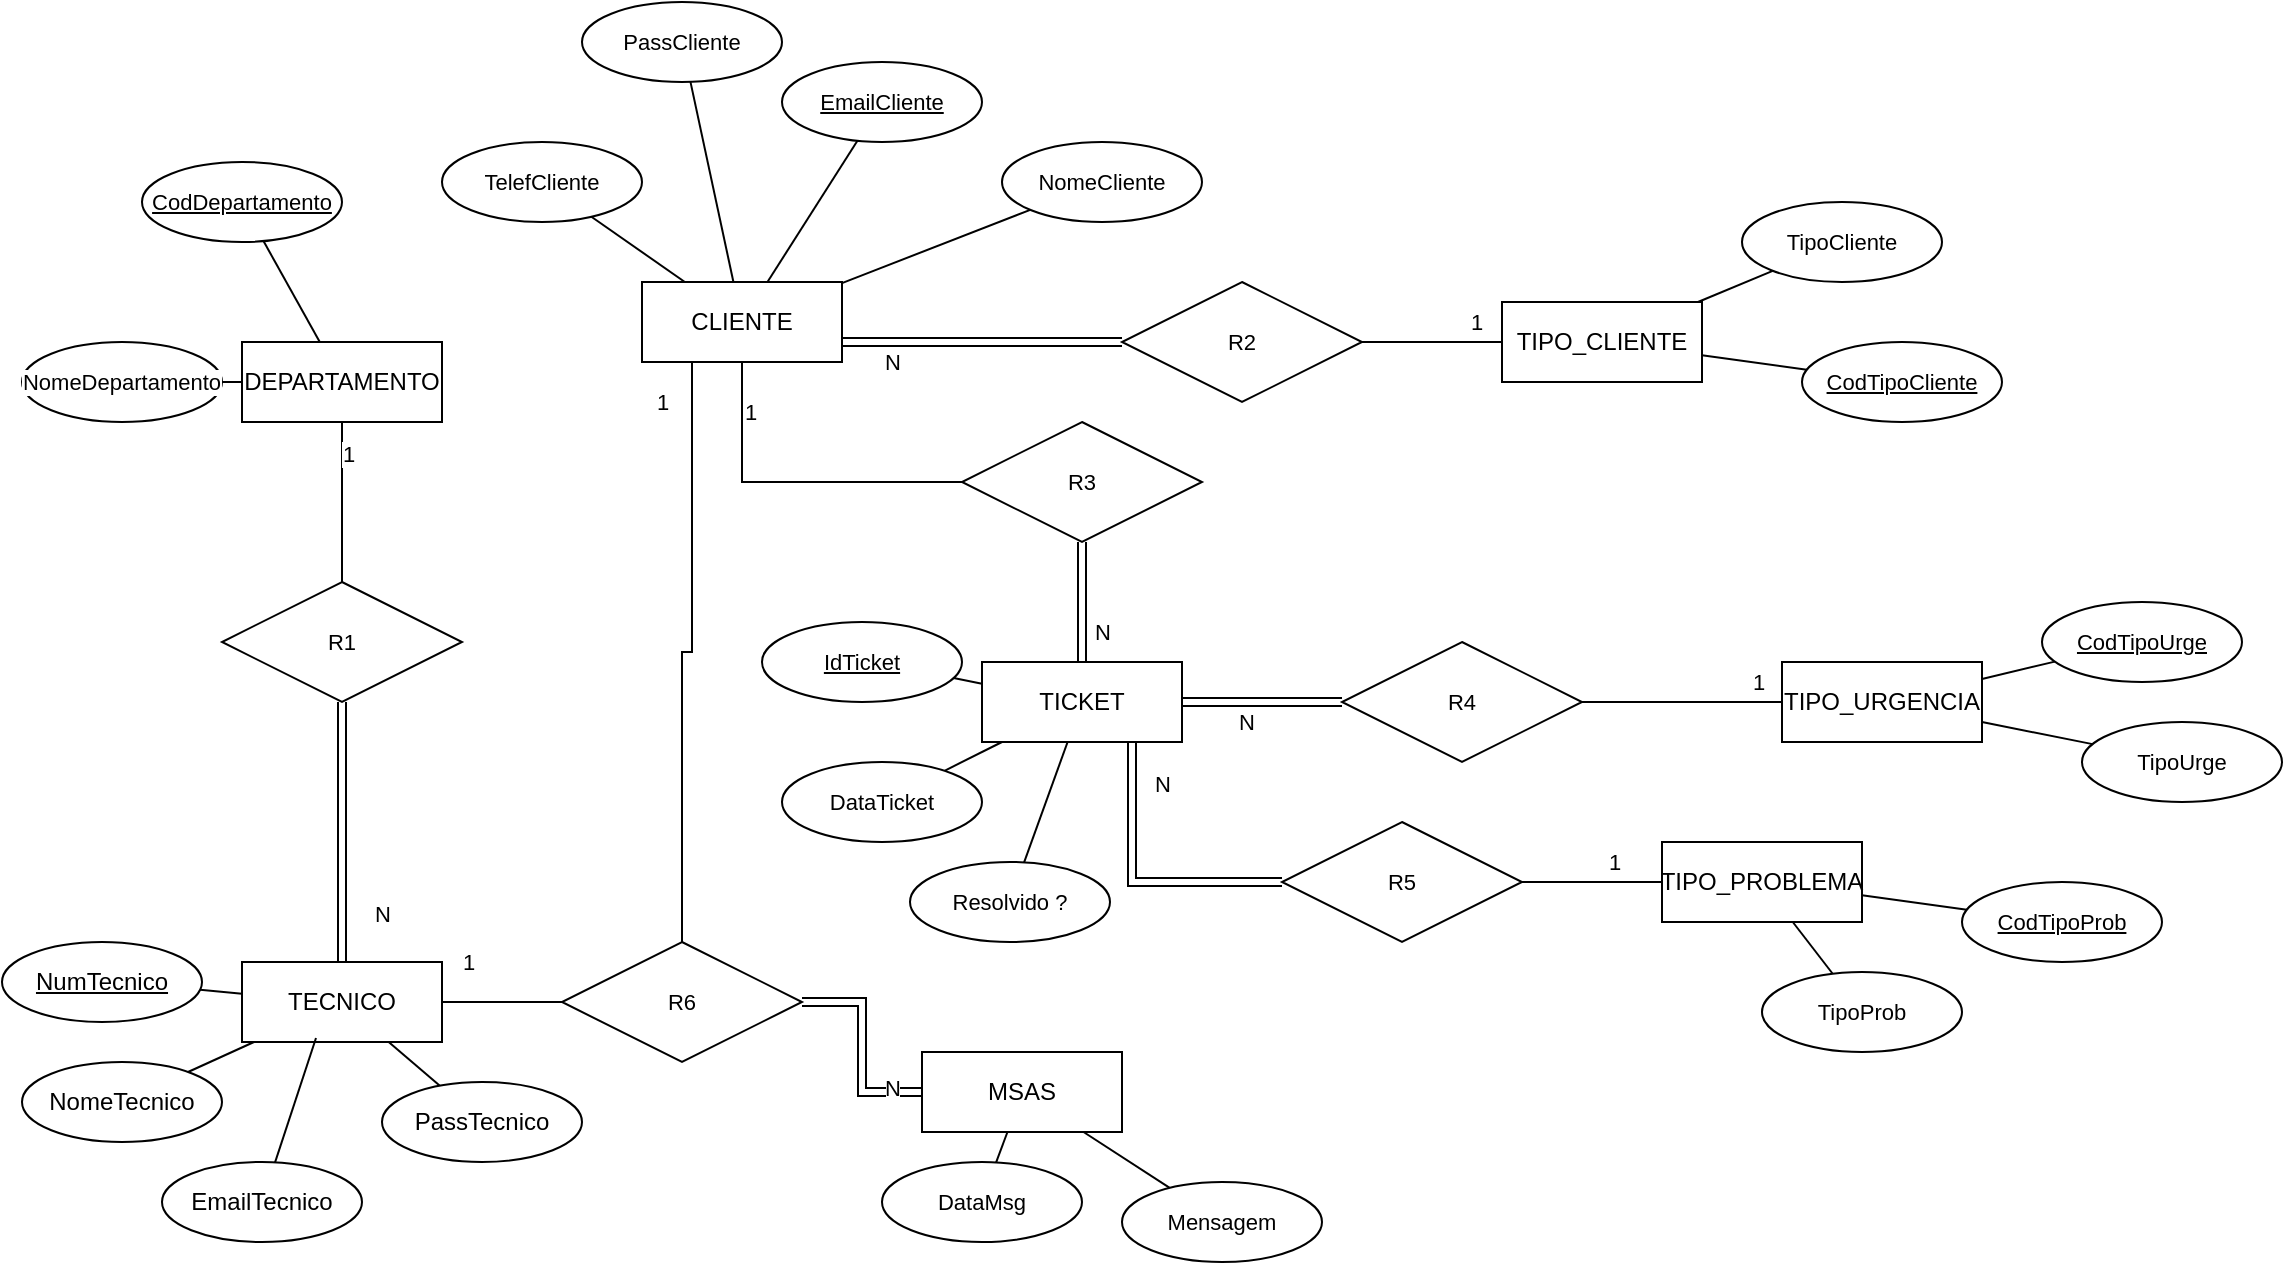 <mxfile version="28.2.5">
  <diagram name="Página-1" id="FQ1c7I9twIS5Sq4vZ66V">
    <mxGraphModel dx="2310" dy="944" grid="1" gridSize="10" guides="1" tooltips="1" connect="1" arrows="1" fold="1" page="1" pageScale="1" pageWidth="827" pageHeight="1169" math="0" shadow="0">
      <root>
        <mxCell id="0" />
        <mxCell id="1" parent="0" />
        <mxCell id="I4Ivyc5nr6ezCGU0jaoF-1" value="DEPARTAMENTO" style="whiteSpace=wrap;html=1;align=center;" parent="1" vertex="1">
          <mxGeometry x="30" y="270" width="100" height="40" as="geometry" />
        </mxCell>
        <mxCell id="I4Ivyc5nr6ezCGU0jaoF-2" value="TECNICO" style="whiteSpace=wrap;html=1;align=center;" parent="1" vertex="1">
          <mxGeometry x="30" y="580" width="100" height="40" as="geometry" />
        </mxCell>
        <mxCell id="I4Ivyc5nr6ezCGU0jaoF-3" value="CLIENTE" style="whiteSpace=wrap;html=1;align=center;" parent="1" vertex="1">
          <mxGeometry x="230" y="240" width="100" height="40" as="geometry" />
        </mxCell>
        <mxCell id="I4Ivyc5nr6ezCGU0jaoF-4" value="TIPO_CLIENTE" style="whiteSpace=wrap;html=1;align=center;" parent="1" vertex="1">
          <mxGeometry x="660" y="250" width="100" height="40" as="geometry" />
        </mxCell>
        <mxCell id="I4Ivyc5nr6ezCGU0jaoF-5" value="TIPO_URGENCIA" style="whiteSpace=wrap;html=1;align=center;" parent="1" vertex="1">
          <mxGeometry x="800" y="430" width="100" height="40" as="geometry" />
        </mxCell>
        <mxCell id="I4Ivyc5nr6ezCGU0jaoF-6" value="TIPO_PROBLEMA" style="whiteSpace=wrap;html=1;align=center;" parent="1" vertex="1">
          <mxGeometry x="740" y="520" width="100" height="40" as="geometry" />
        </mxCell>
        <mxCell id="I4Ivyc5nr6ezCGU0jaoF-7" value="TICKET" style="whiteSpace=wrap;html=1;align=center;" parent="1" vertex="1">
          <mxGeometry x="400" y="430" width="100" height="40" as="geometry" />
        </mxCell>
        <mxCell id="I4Ivyc5nr6ezCGU0jaoF-8" value="MSAS" style="whiteSpace=wrap;html=1;align=center;" parent="1" vertex="1">
          <mxGeometry x="370" y="625" width="100" height="40" as="geometry" />
        </mxCell>
        <mxCell id="I4Ivyc5nr6ezCGU0jaoF-16" style="edgeStyle=none;shape=connector;rounded=0;orthogonalLoop=1;jettySize=auto;html=1;strokeColor=default;align=center;verticalAlign=middle;fontFamily=Helvetica;fontSize=11;fontColor=default;labelBackgroundColor=default;endArrow=none;endFill=0;" parent="1" source="I4Ivyc5nr6ezCGU0jaoF-9" target="I4Ivyc5nr6ezCGU0jaoF-2" edge="1">
          <mxGeometry relative="1" as="geometry" />
        </mxCell>
        <mxCell id="I4Ivyc5nr6ezCGU0jaoF-9" value="NumTecnico" style="ellipse;whiteSpace=wrap;html=1;align=center;fontStyle=4;" parent="1" vertex="1">
          <mxGeometry x="-90" y="570" width="100" height="40" as="geometry" />
        </mxCell>
        <mxCell id="I4Ivyc5nr6ezCGU0jaoF-15" style="edgeStyle=none;shape=connector;rounded=0;orthogonalLoop=1;jettySize=auto;html=1;strokeColor=default;align=center;verticalAlign=middle;fontFamily=Helvetica;fontSize=11;fontColor=default;labelBackgroundColor=default;endArrow=none;endFill=0;" parent="1" source="I4Ivyc5nr6ezCGU0jaoF-10" target="I4Ivyc5nr6ezCGU0jaoF-2" edge="1">
          <mxGeometry relative="1" as="geometry" />
        </mxCell>
        <mxCell id="I4Ivyc5nr6ezCGU0jaoF-10" value="NomeTecnico" style="ellipse;whiteSpace=wrap;html=1;align=center;" parent="1" vertex="1">
          <mxGeometry x="-80" y="630" width="100" height="40" as="geometry" />
        </mxCell>
        <mxCell id="I4Ivyc5nr6ezCGU0jaoF-11" value="EmailTecnico" style="ellipse;whiteSpace=wrap;html=1;align=center;" parent="1" vertex="1">
          <mxGeometry x="-10" y="680" width="100" height="40" as="geometry" />
        </mxCell>
        <mxCell id="I4Ivyc5nr6ezCGU0jaoF-14" style="edgeStyle=none;shape=connector;rounded=0;orthogonalLoop=1;jettySize=auto;html=1;strokeColor=default;align=center;verticalAlign=middle;fontFamily=Helvetica;fontSize=11;fontColor=default;labelBackgroundColor=default;endArrow=none;endFill=0;" parent="1" source="I4Ivyc5nr6ezCGU0jaoF-12" target="I4Ivyc5nr6ezCGU0jaoF-2" edge="1">
          <mxGeometry relative="1" as="geometry" />
        </mxCell>
        <mxCell id="I4Ivyc5nr6ezCGU0jaoF-12" value="PassTecnico" style="ellipse;whiteSpace=wrap;html=1;align=center;" parent="1" vertex="1">
          <mxGeometry x="100" y="640" width="100" height="40" as="geometry" />
        </mxCell>
        <mxCell id="I4Ivyc5nr6ezCGU0jaoF-13" style="rounded=0;orthogonalLoop=1;jettySize=auto;html=1;entryX=0.37;entryY=0.95;entryDx=0;entryDy=0;entryPerimeter=0;endArrow=none;endFill=0;" parent="1" source="I4Ivyc5nr6ezCGU0jaoF-11" target="I4Ivyc5nr6ezCGU0jaoF-2" edge="1">
          <mxGeometry relative="1" as="geometry" />
        </mxCell>
        <mxCell id="gHh-t5LjryJ9jWmuORSJ-4" style="edgeStyle=none;shape=connector;rounded=0;orthogonalLoop=1;jettySize=auto;html=1;strokeColor=default;align=center;verticalAlign=middle;fontFamily=Helvetica;fontSize=11;fontColor=default;labelBackgroundColor=default;endArrow=none;endFill=0;" edge="1" parent="1" source="gHh-t5LjryJ9jWmuORSJ-1" target="I4Ivyc5nr6ezCGU0jaoF-8">
          <mxGeometry relative="1" as="geometry" />
        </mxCell>
        <mxCell id="gHh-t5LjryJ9jWmuORSJ-1" value="DataMsg" style="ellipse;whiteSpace=wrap;html=1;align=center;fontFamily=Helvetica;fontSize=11;fontColor=default;labelBackgroundColor=default;" vertex="1" parent="1">
          <mxGeometry x="350" y="680" width="100" height="40" as="geometry" />
        </mxCell>
        <mxCell id="gHh-t5LjryJ9jWmuORSJ-3" style="edgeStyle=none;shape=connector;rounded=0;orthogonalLoop=1;jettySize=auto;html=1;strokeColor=default;align=center;verticalAlign=middle;fontFamily=Helvetica;fontSize=11;fontColor=default;labelBackgroundColor=default;endArrow=none;endFill=0;" edge="1" parent="1" source="gHh-t5LjryJ9jWmuORSJ-2" target="I4Ivyc5nr6ezCGU0jaoF-8">
          <mxGeometry relative="1" as="geometry" />
        </mxCell>
        <mxCell id="gHh-t5LjryJ9jWmuORSJ-2" value="Mensagem" style="ellipse;whiteSpace=wrap;html=1;align=center;fontFamily=Helvetica;fontSize=11;fontColor=default;labelBackgroundColor=default;" vertex="1" parent="1">
          <mxGeometry x="470" y="690" width="100" height="40" as="geometry" />
        </mxCell>
        <mxCell id="gHh-t5LjryJ9jWmuORSJ-8" style="edgeStyle=none;shape=connector;rounded=0;orthogonalLoop=1;jettySize=auto;html=1;strokeColor=default;align=center;verticalAlign=middle;fontFamily=Helvetica;fontSize=11;fontColor=default;labelBackgroundColor=default;endArrow=none;endFill=0;" edge="1" parent="1" source="gHh-t5LjryJ9jWmuORSJ-5" target="I4Ivyc5nr6ezCGU0jaoF-6">
          <mxGeometry relative="1" as="geometry" />
        </mxCell>
        <mxCell id="gHh-t5LjryJ9jWmuORSJ-5" value="TipoProb" style="ellipse;whiteSpace=wrap;html=1;align=center;fontFamily=Helvetica;fontSize=11;fontColor=default;labelBackgroundColor=default;" vertex="1" parent="1">
          <mxGeometry x="790" y="585" width="100" height="40" as="geometry" />
        </mxCell>
        <mxCell id="gHh-t5LjryJ9jWmuORSJ-7" style="edgeStyle=none;shape=connector;rounded=0;orthogonalLoop=1;jettySize=auto;html=1;strokeColor=default;align=center;verticalAlign=middle;fontFamily=Helvetica;fontSize=11;fontColor=default;labelBackgroundColor=default;endArrow=none;endFill=0;" edge="1" parent="1" source="gHh-t5LjryJ9jWmuORSJ-6" target="I4Ivyc5nr6ezCGU0jaoF-6">
          <mxGeometry relative="1" as="geometry" />
        </mxCell>
        <mxCell id="gHh-t5LjryJ9jWmuORSJ-6" value="CodTipoProb" style="ellipse;whiteSpace=wrap;html=1;align=center;fontStyle=4;fontFamily=Helvetica;fontSize=11;fontColor=default;labelBackgroundColor=default;" vertex="1" parent="1">
          <mxGeometry x="890" y="540" width="100" height="40" as="geometry" />
        </mxCell>
        <mxCell id="gHh-t5LjryJ9jWmuORSJ-10" style="edgeStyle=none;shape=connector;rounded=0;orthogonalLoop=1;jettySize=auto;html=1;strokeColor=default;align=center;verticalAlign=middle;fontFamily=Helvetica;fontSize=11;fontColor=default;labelBackgroundColor=default;endArrow=none;endFill=0;" edge="1" parent="1" source="gHh-t5LjryJ9jWmuORSJ-9" target="I4Ivyc5nr6ezCGU0jaoF-5">
          <mxGeometry relative="1" as="geometry" />
        </mxCell>
        <mxCell id="gHh-t5LjryJ9jWmuORSJ-9" value="TipoUrge" style="ellipse;whiteSpace=wrap;html=1;align=center;fontFamily=Helvetica;fontSize=11;fontColor=default;labelBackgroundColor=default;" vertex="1" parent="1">
          <mxGeometry x="950" y="460" width="100" height="40" as="geometry" />
        </mxCell>
        <mxCell id="gHh-t5LjryJ9jWmuORSJ-13" style="edgeStyle=none;shape=connector;rounded=0;orthogonalLoop=1;jettySize=auto;html=1;strokeColor=default;align=center;verticalAlign=middle;fontFamily=Helvetica;fontSize=11;fontColor=default;labelBackgroundColor=default;endArrow=none;endFill=0;" edge="1" parent="1" source="gHh-t5LjryJ9jWmuORSJ-12" target="I4Ivyc5nr6ezCGU0jaoF-5">
          <mxGeometry relative="1" as="geometry" />
        </mxCell>
        <mxCell id="gHh-t5LjryJ9jWmuORSJ-12" value="CodTipoUrge" style="ellipse;whiteSpace=wrap;html=1;align=center;fontStyle=4;fontFamily=Helvetica;fontSize=11;fontColor=default;labelBackgroundColor=default;" vertex="1" parent="1">
          <mxGeometry x="930" y="400" width="100" height="40" as="geometry" />
        </mxCell>
        <mxCell id="gHh-t5LjryJ9jWmuORSJ-17" style="edgeStyle=none;shape=connector;rounded=0;orthogonalLoop=1;jettySize=auto;html=1;strokeColor=default;align=center;verticalAlign=middle;fontFamily=Helvetica;fontSize=11;fontColor=default;labelBackgroundColor=default;endArrow=none;endFill=0;" edge="1" parent="1" source="gHh-t5LjryJ9jWmuORSJ-15" target="I4Ivyc5nr6ezCGU0jaoF-4">
          <mxGeometry relative="1" as="geometry" />
        </mxCell>
        <mxCell id="gHh-t5LjryJ9jWmuORSJ-15" value="CodTipoCliente" style="ellipse;whiteSpace=wrap;html=1;align=center;fontStyle=4;fontFamily=Helvetica;fontSize=11;fontColor=default;labelBackgroundColor=default;" vertex="1" parent="1">
          <mxGeometry x="810" y="270" width="100" height="40" as="geometry" />
        </mxCell>
        <mxCell id="gHh-t5LjryJ9jWmuORSJ-20" style="edgeStyle=none;shape=connector;rounded=0;orthogonalLoop=1;jettySize=auto;html=1;strokeColor=default;align=center;verticalAlign=middle;fontFamily=Helvetica;fontSize=11;fontColor=default;labelBackgroundColor=default;endArrow=none;endFill=0;" edge="1" parent="1" source="gHh-t5LjryJ9jWmuORSJ-16" target="I4Ivyc5nr6ezCGU0jaoF-4">
          <mxGeometry relative="1" as="geometry" />
        </mxCell>
        <mxCell id="gHh-t5LjryJ9jWmuORSJ-16" value="TipoCliente" style="ellipse;whiteSpace=wrap;html=1;align=center;fontFamily=Helvetica;fontSize=11;fontColor=default;labelBackgroundColor=default;" vertex="1" parent="1">
          <mxGeometry x="780" y="200" width="100" height="40" as="geometry" />
        </mxCell>
        <mxCell id="gHh-t5LjryJ9jWmuORSJ-27" style="edgeStyle=none;shape=connector;rounded=0;orthogonalLoop=1;jettySize=auto;html=1;strokeColor=default;align=center;verticalAlign=middle;fontFamily=Helvetica;fontSize=11;fontColor=default;labelBackgroundColor=default;endArrow=none;endFill=0;" edge="1" parent="1" source="gHh-t5LjryJ9jWmuORSJ-21" target="I4Ivyc5nr6ezCGU0jaoF-7">
          <mxGeometry relative="1" as="geometry" />
        </mxCell>
        <mxCell id="gHh-t5LjryJ9jWmuORSJ-21" value="IdTicket" style="ellipse;whiteSpace=wrap;html=1;align=center;fontStyle=4;fontFamily=Helvetica;fontSize=11;fontColor=default;labelBackgroundColor=default;" vertex="1" parent="1">
          <mxGeometry x="290" y="410" width="100" height="40" as="geometry" />
        </mxCell>
        <mxCell id="gHh-t5LjryJ9jWmuORSJ-24" style="edgeStyle=none;shape=connector;rounded=0;orthogonalLoop=1;jettySize=auto;html=1;strokeColor=default;align=center;verticalAlign=middle;fontFamily=Helvetica;fontSize=11;fontColor=default;labelBackgroundColor=default;endArrow=none;endFill=0;" edge="1" parent="1" source="gHh-t5LjryJ9jWmuORSJ-22" target="I4Ivyc5nr6ezCGU0jaoF-7">
          <mxGeometry relative="1" as="geometry" />
        </mxCell>
        <mxCell id="gHh-t5LjryJ9jWmuORSJ-22" value="DataTicket" style="ellipse;whiteSpace=wrap;html=1;align=center;fontFamily=Helvetica;fontSize=11;fontColor=default;labelBackgroundColor=default;" vertex="1" parent="1">
          <mxGeometry x="300" y="480" width="100" height="40" as="geometry" />
        </mxCell>
        <mxCell id="gHh-t5LjryJ9jWmuORSJ-26" style="edgeStyle=none;shape=connector;rounded=0;orthogonalLoop=1;jettySize=auto;html=1;strokeColor=default;align=center;verticalAlign=middle;fontFamily=Helvetica;fontSize=11;fontColor=default;labelBackgroundColor=default;endArrow=none;endFill=0;" edge="1" parent="1" source="gHh-t5LjryJ9jWmuORSJ-23" target="I4Ivyc5nr6ezCGU0jaoF-7">
          <mxGeometry relative="1" as="geometry" />
        </mxCell>
        <mxCell id="gHh-t5LjryJ9jWmuORSJ-23" value="Resolvido ?" style="ellipse;whiteSpace=wrap;html=1;align=center;fontFamily=Helvetica;fontSize=11;fontColor=default;labelBackgroundColor=default;" vertex="1" parent="1">
          <mxGeometry x="364" y="530" width="100" height="40" as="geometry" />
        </mxCell>
        <mxCell id="gHh-t5LjryJ9jWmuORSJ-33" style="edgeStyle=none;shape=connector;rounded=0;orthogonalLoop=1;jettySize=auto;html=1;strokeColor=default;align=center;verticalAlign=middle;fontFamily=Helvetica;fontSize=11;fontColor=default;labelBackgroundColor=default;endArrow=none;endFill=0;" edge="1" parent="1" source="gHh-t5LjryJ9jWmuORSJ-28" target="I4Ivyc5nr6ezCGU0jaoF-3">
          <mxGeometry relative="1" as="geometry" />
        </mxCell>
        <mxCell id="gHh-t5LjryJ9jWmuORSJ-28" value="EmailCliente" style="ellipse;whiteSpace=wrap;html=1;align=center;fontStyle=4;fontFamily=Helvetica;fontSize=11;fontColor=default;labelBackgroundColor=default;" vertex="1" parent="1">
          <mxGeometry x="300" y="130" width="100" height="40" as="geometry" />
        </mxCell>
        <mxCell id="gHh-t5LjryJ9jWmuORSJ-32" style="edgeStyle=none;shape=connector;rounded=0;orthogonalLoop=1;jettySize=auto;html=1;strokeColor=default;align=center;verticalAlign=middle;fontFamily=Helvetica;fontSize=11;fontColor=default;labelBackgroundColor=default;endArrow=none;endFill=0;" edge="1" parent="1" source="gHh-t5LjryJ9jWmuORSJ-29" target="I4Ivyc5nr6ezCGU0jaoF-3">
          <mxGeometry relative="1" as="geometry" />
        </mxCell>
        <mxCell id="gHh-t5LjryJ9jWmuORSJ-29" value="NomeCliente" style="ellipse;whiteSpace=wrap;html=1;align=center;fontFamily=Helvetica;fontSize=11;fontColor=default;labelBackgroundColor=default;" vertex="1" parent="1">
          <mxGeometry x="410" y="170" width="100" height="40" as="geometry" />
        </mxCell>
        <mxCell id="gHh-t5LjryJ9jWmuORSJ-34" style="edgeStyle=none;shape=connector;rounded=0;orthogonalLoop=1;jettySize=auto;html=1;strokeColor=default;align=center;verticalAlign=middle;fontFamily=Helvetica;fontSize=11;fontColor=default;labelBackgroundColor=default;endArrow=none;endFill=0;" edge="1" parent="1" source="gHh-t5LjryJ9jWmuORSJ-30" target="I4Ivyc5nr6ezCGU0jaoF-3">
          <mxGeometry relative="1" as="geometry" />
        </mxCell>
        <mxCell id="gHh-t5LjryJ9jWmuORSJ-30" value="PassCliente" style="ellipse;whiteSpace=wrap;html=1;align=center;fontFamily=Helvetica;fontSize=11;fontColor=default;labelBackgroundColor=default;" vertex="1" parent="1">
          <mxGeometry x="200" y="100" width="100" height="40" as="geometry" />
        </mxCell>
        <mxCell id="gHh-t5LjryJ9jWmuORSJ-35" style="edgeStyle=none;shape=connector;rounded=0;orthogonalLoop=1;jettySize=auto;html=1;strokeColor=default;align=center;verticalAlign=middle;fontFamily=Helvetica;fontSize=11;fontColor=default;labelBackgroundColor=default;endArrow=none;endFill=0;" edge="1" parent="1" source="gHh-t5LjryJ9jWmuORSJ-31" target="I4Ivyc5nr6ezCGU0jaoF-3">
          <mxGeometry relative="1" as="geometry" />
        </mxCell>
        <mxCell id="gHh-t5LjryJ9jWmuORSJ-31" value="TelefCliente" style="ellipse;whiteSpace=wrap;html=1;align=center;fontFamily=Helvetica;fontSize=11;fontColor=default;labelBackgroundColor=default;" vertex="1" parent="1">
          <mxGeometry x="130" y="170" width="100" height="40" as="geometry" />
        </mxCell>
        <mxCell id="gHh-t5LjryJ9jWmuORSJ-41" style="edgeStyle=none;shape=connector;rounded=0;orthogonalLoop=1;jettySize=auto;html=1;strokeColor=default;align=center;verticalAlign=middle;fontFamily=Helvetica;fontSize=11;fontColor=default;labelBackgroundColor=default;endArrow=none;endFill=0;" edge="1" parent="1" source="gHh-t5LjryJ9jWmuORSJ-36" target="I4Ivyc5nr6ezCGU0jaoF-1">
          <mxGeometry relative="1" as="geometry" />
        </mxCell>
        <mxCell id="gHh-t5LjryJ9jWmuORSJ-36" value="CodDepartamento" style="ellipse;whiteSpace=wrap;html=1;align=center;fontStyle=4;fontFamily=Helvetica;fontSize=11;fontColor=default;labelBackgroundColor=default;" vertex="1" parent="1">
          <mxGeometry x="-20" y="180" width="100" height="40" as="geometry" />
        </mxCell>
        <mxCell id="gHh-t5LjryJ9jWmuORSJ-40" style="edgeStyle=none;shape=connector;rounded=0;orthogonalLoop=1;jettySize=auto;html=1;strokeColor=default;align=center;verticalAlign=middle;fontFamily=Helvetica;fontSize=11;fontColor=default;labelBackgroundColor=default;endArrow=none;endFill=0;" edge="1" parent="1" source="gHh-t5LjryJ9jWmuORSJ-37" target="I4Ivyc5nr6ezCGU0jaoF-1">
          <mxGeometry relative="1" as="geometry" />
        </mxCell>
        <mxCell id="gHh-t5LjryJ9jWmuORSJ-37" value="NomeDepartamento" style="ellipse;whiteSpace=wrap;html=1;align=center;fontFamily=Helvetica;fontSize=11;fontColor=default;labelBackgroundColor=default;" vertex="1" parent="1">
          <mxGeometry x="-80" y="270" width="100" height="40" as="geometry" />
        </mxCell>
        <mxCell id="gHh-t5LjryJ9jWmuORSJ-43" style="shape=connector;rounded=0;orthogonalLoop=1;jettySize=auto;html=1;strokeColor=default;align=center;verticalAlign=middle;fontFamily=Helvetica;fontSize=11;fontColor=default;labelBackgroundColor=default;endArrow=none;endFill=0;edgeStyle=orthogonalEdgeStyle;" edge="1" parent="1" source="gHh-t5LjryJ9jWmuORSJ-42" target="I4Ivyc5nr6ezCGU0jaoF-1">
          <mxGeometry relative="1" as="geometry" />
        </mxCell>
        <mxCell id="gHh-t5LjryJ9jWmuORSJ-44" value="1" style="edgeLabel;html=1;align=center;verticalAlign=middle;resizable=0;points=[];fontFamily=Helvetica;fontSize=11;fontColor=default;labelBackgroundColor=default;" vertex="1" connectable="0" parent="gHh-t5LjryJ9jWmuORSJ-43">
          <mxGeometry x="0.603" y="-2" relative="1" as="geometry">
            <mxPoint x="1" as="offset" />
          </mxGeometry>
        </mxCell>
        <mxCell id="gHh-t5LjryJ9jWmuORSJ-69" style="edgeStyle=orthogonalEdgeStyle;shape=link;rounded=0;orthogonalLoop=1;jettySize=auto;html=1;strokeColor=default;align=center;verticalAlign=middle;fontFamily=Helvetica;fontSize=11;fontColor=default;labelBackgroundColor=default;endArrow=none;endFill=0;" edge="1" parent="1" source="gHh-t5LjryJ9jWmuORSJ-42" target="I4Ivyc5nr6ezCGU0jaoF-2">
          <mxGeometry relative="1" as="geometry" />
        </mxCell>
        <mxCell id="gHh-t5LjryJ9jWmuORSJ-70" value="N" style="edgeLabel;html=1;align=center;verticalAlign=middle;resizable=0;points=[];fontFamily=Helvetica;fontSize=11;fontColor=default;labelBackgroundColor=default;" vertex="1" connectable="0" parent="gHh-t5LjryJ9jWmuORSJ-69">
          <mxGeometry x="0.637" y="4" relative="1" as="geometry">
            <mxPoint x="16" y="-1" as="offset" />
          </mxGeometry>
        </mxCell>
        <mxCell id="gHh-t5LjryJ9jWmuORSJ-42" value="R1" style="shape=rhombus;perimeter=rhombusPerimeter;whiteSpace=wrap;html=1;align=center;fontFamily=Helvetica;fontSize=11;fontColor=default;labelBackgroundColor=default;" vertex="1" parent="1">
          <mxGeometry x="20" y="390" width="120" height="60" as="geometry" />
        </mxCell>
        <mxCell id="gHh-t5LjryJ9jWmuORSJ-49" style="edgeStyle=orthogonalEdgeStyle;shape=link;rounded=0;orthogonalLoop=1;jettySize=auto;html=1;entryX=1;entryY=0.75;entryDx=0;entryDy=0;strokeColor=default;align=center;verticalAlign=middle;fontFamily=Helvetica;fontSize=11;fontColor=default;labelBackgroundColor=default;endArrow=none;endFill=0;" edge="1" parent="1" source="gHh-t5LjryJ9jWmuORSJ-48" target="I4Ivyc5nr6ezCGU0jaoF-3">
          <mxGeometry relative="1" as="geometry" />
        </mxCell>
        <mxCell id="gHh-t5LjryJ9jWmuORSJ-52" value="N" style="edgeLabel;html=1;align=center;verticalAlign=middle;resizable=0;points=[];fontFamily=Helvetica;fontSize=11;fontColor=default;labelBackgroundColor=default;" vertex="1" connectable="0" parent="gHh-t5LjryJ9jWmuORSJ-49">
          <mxGeometry x="0.632" y="2" relative="1" as="geometry">
            <mxPoint x="-1" y="8" as="offset" />
          </mxGeometry>
        </mxCell>
        <mxCell id="gHh-t5LjryJ9jWmuORSJ-50" style="edgeStyle=orthogonalEdgeStyle;shape=connector;rounded=0;orthogonalLoop=1;jettySize=auto;html=1;entryX=0;entryY=0.5;entryDx=0;entryDy=0;strokeColor=default;align=center;verticalAlign=middle;fontFamily=Helvetica;fontSize=11;fontColor=default;labelBackgroundColor=default;endArrow=none;endFill=0;" edge="1" parent="1" source="gHh-t5LjryJ9jWmuORSJ-48" target="I4Ivyc5nr6ezCGU0jaoF-4">
          <mxGeometry relative="1" as="geometry" />
        </mxCell>
        <mxCell id="gHh-t5LjryJ9jWmuORSJ-51" value="1" style="edgeLabel;html=1;align=center;verticalAlign=middle;resizable=0;points=[];fontFamily=Helvetica;fontSize=11;fontColor=default;labelBackgroundColor=default;" vertex="1" connectable="0" parent="gHh-t5LjryJ9jWmuORSJ-50">
          <mxGeometry x="0.63" relative="1" as="geometry">
            <mxPoint y="-10" as="offset" />
          </mxGeometry>
        </mxCell>
        <mxCell id="gHh-t5LjryJ9jWmuORSJ-48" value="R2" style="shape=rhombus;perimeter=rhombusPerimeter;whiteSpace=wrap;html=1;align=center;fontFamily=Helvetica;fontSize=11;fontColor=default;labelBackgroundColor=default;" vertex="1" parent="1">
          <mxGeometry x="470" y="240" width="120" height="60" as="geometry" />
        </mxCell>
        <mxCell id="gHh-t5LjryJ9jWmuORSJ-54" style="edgeStyle=orthogonalEdgeStyle;shape=connector;rounded=0;orthogonalLoop=1;jettySize=auto;html=1;strokeColor=default;align=center;verticalAlign=middle;fontFamily=Helvetica;fontSize=11;fontColor=default;labelBackgroundColor=default;endArrow=none;endFill=0;" edge="1" parent="1" source="gHh-t5LjryJ9jWmuORSJ-53" target="I4Ivyc5nr6ezCGU0jaoF-3">
          <mxGeometry relative="1" as="geometry" />
        </mxCell>
        <mxCell id="gHh-t5LjryJ9jWmuORSJ-57" value="1" style="edgeLabel;html=1;align=center;verticalAlign=middle;resizable=0;points=[];fontFamily=Helvetica;fontSize=11;fontColor=default;labelBackgroundColor=default;" vertex="1" connectable="0" parent="gHh-t5LjryJ9jWmuORSJ-54">
          <mxGeometry x="0.706" y="-4" relative="1" as="geometry">
            <mxPoint as="offset" />
          </mxGeometry>
        </mxCell>
        <mxCell id="gHh-t5LjryJ9jWmuORSJ-55" style="edgeStyle=orthogonalEdgeStyle;shape=link;rounded=0;orthogonalLoop=1;jettySize=auto;html=1;entryX=0.5;entryY=0;entryDx=0;entryDy=0;strokeColor=default;align=center;verticalAlign=middle;fontFamily=Helvetica;fontSize=11;fontColor=default;labelBackgroundColor=default;endArrow=none;endFill=0;" edge="1" parent="1" source="gHh-t5LjryJ9jWmuORSJ-53" target="I4Ivyc5nr6ezCGU0jaoF-7">
          <mxGeometry relative="1" as="geometry" />
        </mxCell>
        <mxCell id="gHh-t5LjryJ9jWmuORSJ-56" value="N" style="edgeLabel;html=1;align=center;verticalAlign=middle;resizable=0;points=[];fontFamily=Helvetica;fontSize=11;fontColor=default;labelBackgroundColor=default;" vertex="1" connectable="0" parent="gHh-t5LjryJ9jWmuORSJ-55">
          <mxGeometry x="0.475" y="6" relative="1" as="geometry">
            <mxPoint x="4" as="offset" />
          </mxGeometry>
        </mxCell>
        <mxCell id="gHh-t5LjryJ9jWmuORSJ-53" value="R3" style="shape=rhombus;perimeter=rhombusPerimeter;whiteSpace=wrap;html=1;align=center;fontFamily=Helvetica;fontSize=11;fontColor=default;labelBackgroundColor=default;" vertex="1" parent="1">
          <mxGeometry x="390" y="310" width="120" height="60" as="geometry" />
        </mxCell>
        <mxCell id="gHh-t5LjryJ9jWmuORSJ-59" style="edgeStyle=orthogonalEdgeStyle;shape=link;rounded=0;orthogonalLoop=1;jettySize=auto;html=1;strokeColor=default;align=center;verticalAlign=middle;fontFamily=Helvetica;fontSize=11;fontColor=default;labelBackgroundColor=default;endArrow=none;endFill=0;" edge="1" parent="1" source="gHh-t5LjryJ9jWmuORSJ-58" target="I4Ivyc5nr6ezCGU0jaoF-7">
          <mxGeometry relative="1" as="geometry" />
        </mxCell>
        <mxCell id="gHh-t5LjryJ9jWmuORSJ-62" value="N" style="edgeLabel;html=1;align=center;verticalAlign=middle;resizable=0;points=[];fontFamily=Helvetica;fontSize=11;fontColor=default;labelBackgroundColor=default;" vertex="1" connectable="0" parent="gHh-t5LjryJ9jWmuORSJ-59">
          <mxGeometry x="0.175" y="1" relative="1" as="geometry">
            <mxPoint x="-1" y="9" as="offset" />
          </mxGeometry>
        </mxCell>
        <mxCell id="gHh-t5LjryJ9jWmuORSJ-60" style="edgeStyle=orthogonalEdgeStyle;shape=connector;rounded=0;orthogonalLoop=1;jettySize=auto;html=1;entryX=0;entryY=0.5;entryDx=0;entryDy=0;strokeColor=default;align=center;verticalAlign=middle;fontFamily=Helvetica;fontSize=11;fontColor=default;labelBackgroundColor=default;endArrow=none;endFill=0;" edge="1" parent="1" source="gHh-t5LjryJ9jWmuORSJ-58" target="I4Ivyc5nr6ezCGU0jaoF-5">
          <mxGeometry relative="1" as="geometry" />
        </mxCell>
        <mxCell id="gHh-t5LjryJ9jWmuORSJ-61" value="1" style="edgeLabel;html=1;align=center;verticalAlign=middle;resizable=0;points=[];fontFamily=Helvetica;fontSize=11;fontColor=default;labelBackgroundColor=default;" vertex="1" connectable="0" parent="gHh-t5LjryJ9jWmuORSJ-60">
          <mxGeometry x="0.734" y="2" relative="1" as="geometry">
            <mxPoint x="1" y="-8" as="offset" />
          </mxGeometry>
        </mxCell>
        <mxCell id="gHh-t5LjryJ9jWmuORSJ-58" value="R4" style="shape=rhombus;perimeter=rhombusPerimeter;whiteSpace=wrap;html=1;align=center;fontFamily=Helvetica;fontSize=11;fontColor=default;labelBackgroundColor=default;" vertex="1" parent="1">
          <mxGeometry x="580" y="420" width="120" height="60" as="geometry" />
        </mxCell>
        <mxCell id="gHh-t5LjryJ9jWmuORSJ-64" style="edgeStyle=orthogonalEdgeStyle;shape=link;rounded=0;orthogonalLoop=1;jettySize=auto;html=1;entryX=0.75;entryY=1;entryDx=0;entryDy=0;strokeColor=default;align=center;verticalAlign=middle;fontFamily=Helvetica;fontSize=11;fontColor=default;labelBackgroundColor=default;endArrow=none;endFill=0;" edge="1" parent="1" source="gHh-t5LjryJ9jWmuORSJ-63" target="I4Ivyc5nr6ezCGU0jaoF-7">
          <mxGeometry relative="1" as="geometry" />
        </mxCell>
        <mxCell id="gHh-t5LjryJ9jWmuORSJ-66" value="N" style="edgeLabel;html=1;align=center;verticalAlign=middle;resizable=0;points=[];fontFamily=Helvetica;fontSize=11;fontColor=default;labelBackgroundColor=default;" vertex="1" connectable="0" parent="gHh-t5LjryJ9jWmuORSJ-64">
          <mxGeometry x="0.659" y="-1" relative="1" as="geometry">
            <mxPoint x="14" y="-4" as="offset" />
          </mxGeometry>
        </mxCell>
        <mxCell id="gHh-t5LjryJ9jWmuORSJ-65" style="edgeStyle=orthogonalEdgeStyle;shape=connector;rounded=0;orthogonalLoop=1;jettySize=auto;html=1;entryX=0;entryY=0.5;entryDx=0;entryDy=0;strokeColor=default;align=center;verticalAlign=middle;fontFamily=Helvetica;fontSize=11;fontColor=default;labelBackgroundColor=default;endArrow=none;endFill=0;" edge="1" parent="1" source="gHh-t5LjryJ9jWmuORSJ-63" target="I4Ivyc5nr6ezCGU0jaoF-6">
          <mxGeometry relative="1" as="geometry" />
        </mxCell>
        <mxCell id="gHh-t5LjryJ9jWmuORSJ-67" value="1" style="edgeLabel;html=1;align=center;verticalAlign=middle;resizable=0;points=[];fontFamily=Helvetica;fontSize=11;fontColor=default;labelBackgroundColor=default;" vertex="1" connectable="0" parent="gHh-t5LjryJ9jWmuORSJ-65">
          <mxGeometry x="0.295" y="2" relative="1" as="geometry">
            <mxPoint y="-8" as="offset" />
          </mxGeometry>
        </mxCell>
        <mxCell id="gHh-t5LjryJ9jWmuORSJ-63" value="R5" style="shape=rhombus;perimeter=rhombusPerimeter;whiteSpace=wrap;html=1;align=center;fontFamily=Helvetica;fontSize=11;fontColor=default;labelBackgroundColor=default;" vertex="1" parent="1">
          <mxGeometry x="550" y="510" width="120" height="60" as="geometry" />
        </mxCell>
        <mxCell id="gHh-t5LjryJ9jWmuORSJ-72" style="edgeStyle=orthogonalEdgeStyle;shape=link;rounded=0;orthogonalLoop=1;jettySize=auto;html=1;entryX=0;entryY=0.5;entryDx=0;entryDy=0;strokeColor=default;align=center;verticalAlign=middle;fontFamily=Helvetica;fontSize=11;fontColor=default;labelBackgroundColor=default;endArrow=none;endFill=0;" edge="1" parent="1" source="gHh-t5LjryJ9jWmuORSJ-68" target="I4Ivyc5nr6ezCGU0jaoF-8">
          <mxGeometry relative="1" as="geometry" />
        </mxCell>
        <mxCell id="gHh-t5LjryJ9jWmuORSJ-73" value="N" style="edgeLabel;html=1;align=center;verticalAlign=middle;resizable=0;points=[];fontFamily=Helvetica;fontSize=11;fontColor=default;labelBackgroundColor=default;" vertex="1" connectable="0" parent="gHh-t5LjryJ9jWmuORSJ-72">
          <mxGeometry x="0.363" y="-2" relative="1" as="geometry">
            <mxPoint x="17" y="1" as="offset" />
          </mxGeometry>
        </mxCell>
        <mxCell id="gHh-t5LjryJ9jWmuORSJ-75" style="edgeStyle=orthogonalEdgeStyle;shape=connector;rounded=0;orthogonalLoop=1;jettySize=auto;html=1;entryX=1;entryY=0.5;entryDx=0;entryDy=0;strokeColor=default;align=center;verticalAlign=middle;fontFamily=Helvetica;fontSize=11;fontColor=default;labelBackgroundColor=default;endArrow=none;endFill=0;" edge="1" parent="1" source="gHh-t5LjryJ9jWmuORSJ-68" target="I4Ivyc5nr6ezCGU0jaoF-2">
          <mxGeometry relative="1" as="geometry" />
        </mxCell>
        <mxCell id="gHh-t5LjryJ9jWmuORSJ-78" value="1" style="edgeLabel;html=1;align=center;verticalAlign=middle;resizable=0;points=[];fontFamily=Helvetica;fontSize=11;fontColor=default;labelBackgroundColor=default;" vertex="1" connectable="0" parent="gHh-t5LjryJ9jWmuORSJ-75">
          <mxGeometry x="0.617" relative="1" as="geometry">
            <mxPoint x="1" y="-20" as="offset" />
          </mxGeometry>
        </mxCell>
        <mxCell id="gHh-t5LjryJ9jWmuORSJ-76" style="edgeStyle=orthogonalEdgeStyle;shape=connector;rounded=0;orthogonalLoop=1;jettySize=auto;html=1;entryX=0.25;entryY=1;entryDx=0;entryDy=0;strokeColor=default;align=center;verticalAlign=middle;fontFamily=Helvetica;fontSize=11;fontColor=default;labelBackgroundColor=default;endArrow=none;endFill=0;" edge="1" parent="1" source="gHh-t5LjryJ9jWmuORSJ-68" target="I4Ivyc5nr6ezCGU0jaoF-3">
          <mxGeometry relative="1" as="geometry" />
        </mxCell>
        <mxCell id="gHh-t5LjryJ9jWmuORSJ-77" value="1" style="edgeLabel;html=1;align=center;verticalAlign=middle;resizable=0;points=[];fontFamily=Helvetica;fontSize=11;fontColor=default;labelBackgroundColor=default;" vertex="1" connectable="0" parent="gHh-t5LjryJ9jWmuORSJ-76">
          <mxGeometry x="0.872" y="-5" relative="1" as="geometry">
            <mxPoint x="-20" y="1" as="offset" />
          </mxGeometry>
        </mxCell>
        <mxCell id="gHh-t5LjryJ9jWmuORSJ-68" value="R6" style="shape=rhombus;perimeter=rhombusPerimeter;whiteSpace=wrap;html=1;align=center;fontFamily=Helvetica;fontSize=11;fontColor=default;labelBackgroundColor=default;" vertex="1" parent="1">
          <mxGeometry x="190" y="570" width="120" height="60" as="geometry" />
        </mxCell>
      </root>
    </mxGraphModel>
  </diagram>
</mxfile>
